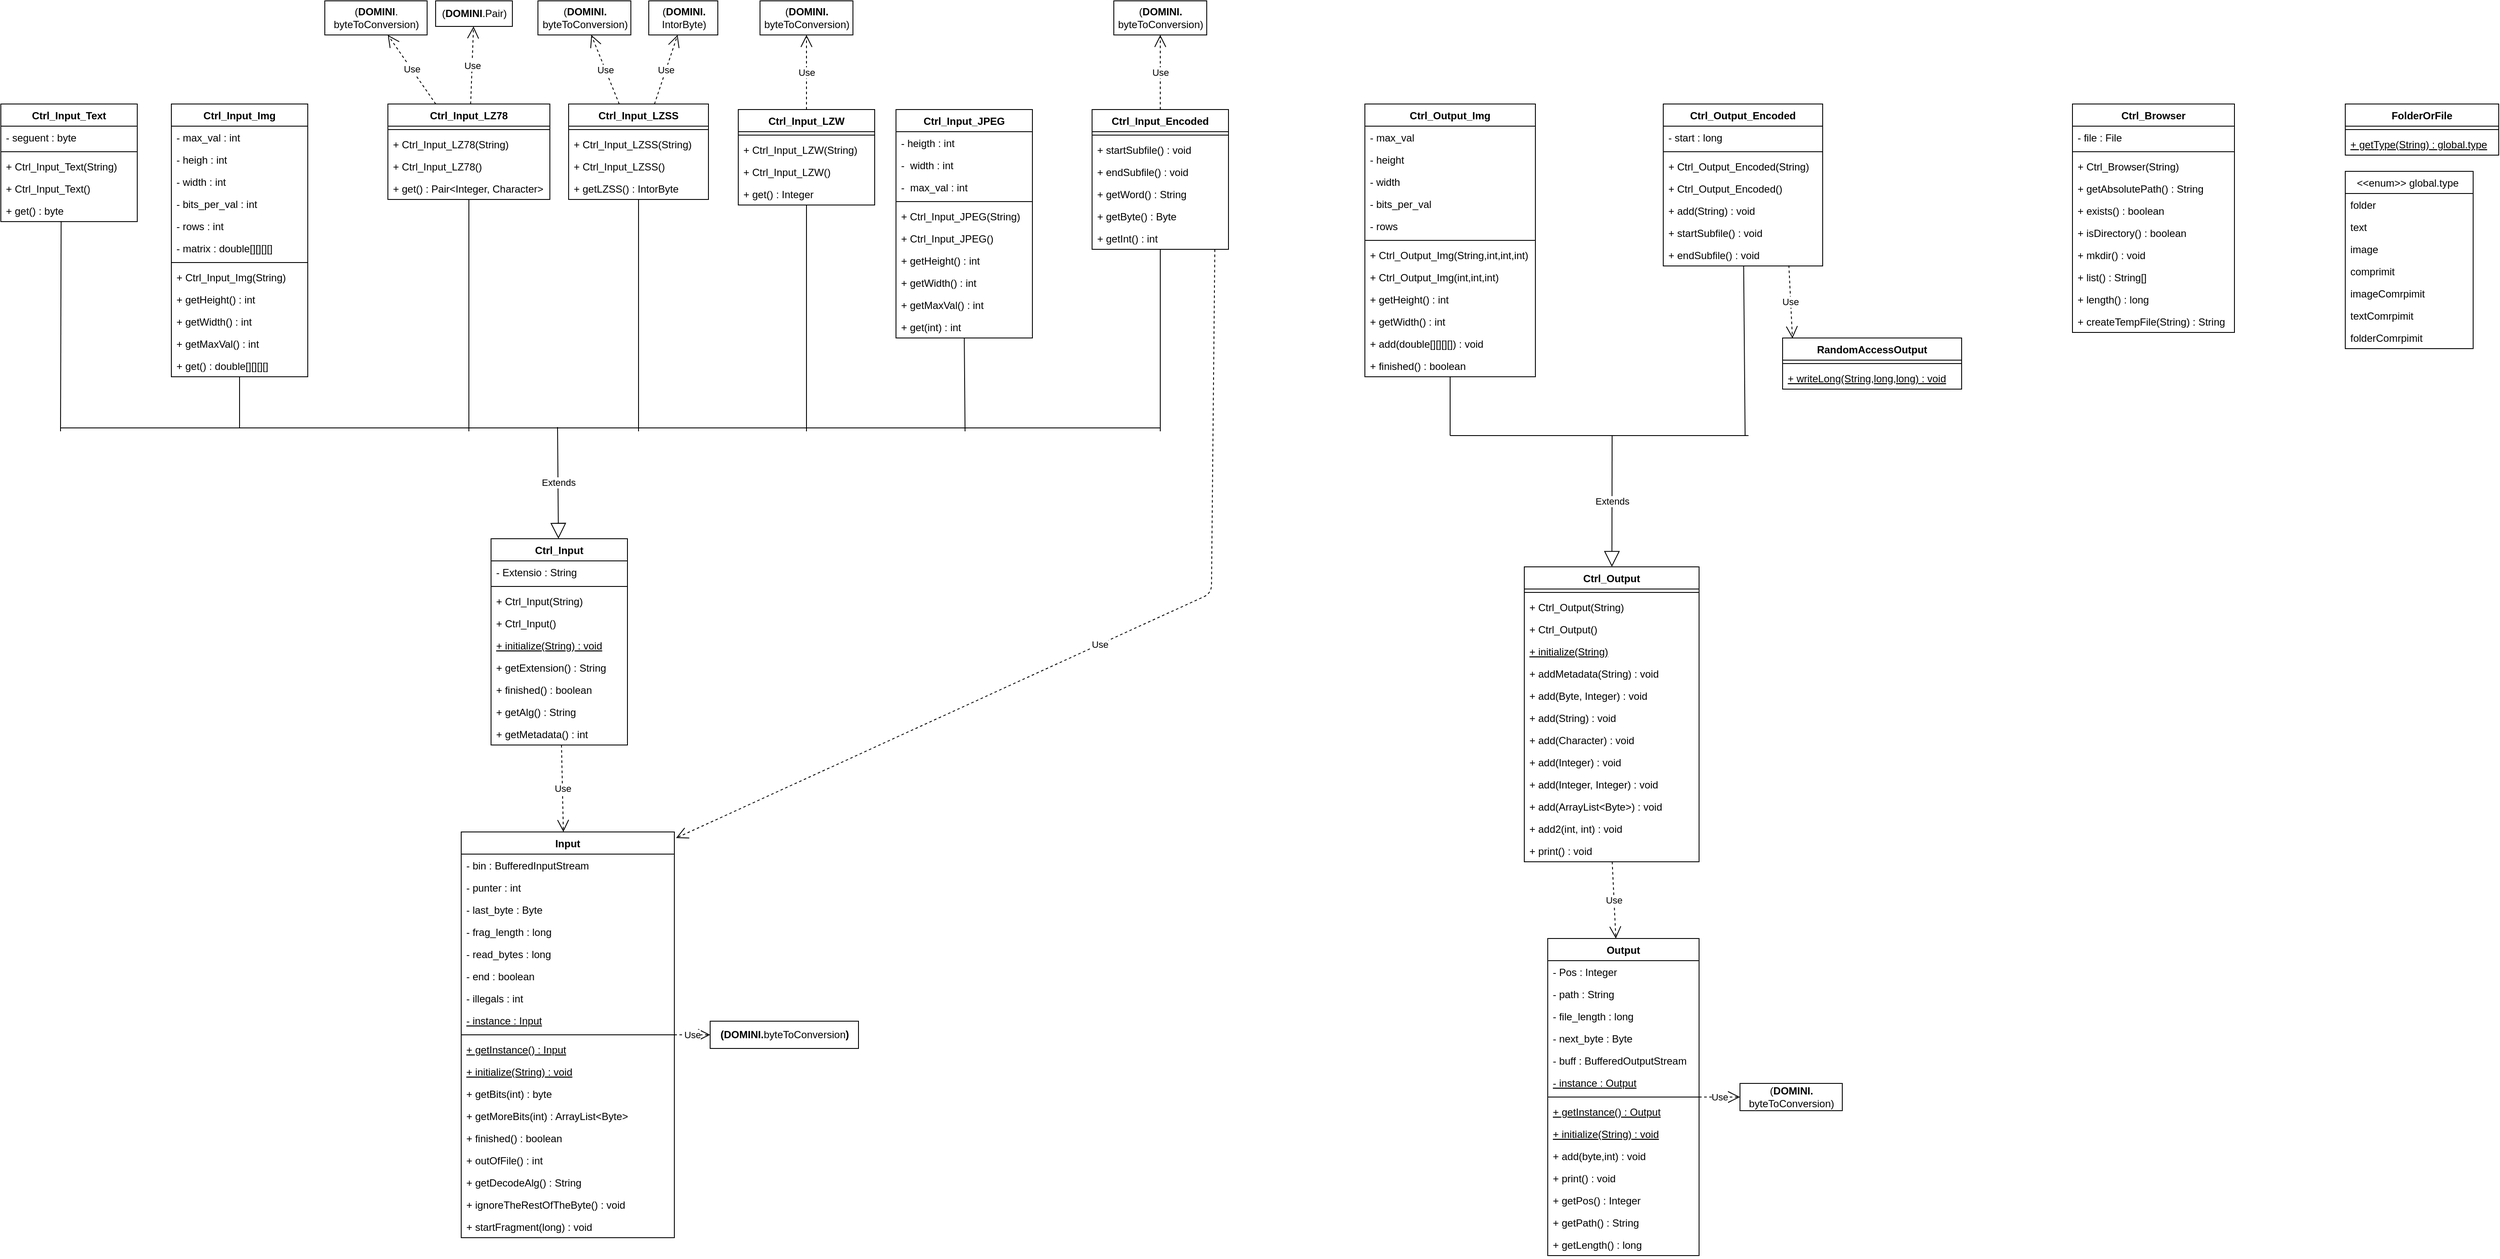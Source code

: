 <mxfile version="12.4.3" type="device" pages="1"><diagram id="0aVYEjN3h8ZhLhKHZ_6W" name="Page-1"><mxGraphModel dx="4374" dy="1003" grid="1" gridSize="10" guides="1" tooltips="1" connect="1" arrows="1" fold="1" page="1" pageScale="1" pageWidth="827" pageHeight="1169" math="0" shadow="0"><root><mxCell id="0"/><mxCell id="1" parent="0"/><mxCell id="jD56gUtylWQ3rZyHCSA4-1" value="Input" style="swimlane;fontStyle=1;align=center;verticalAlign=top;childLayout=stackLayout;horizontal=1;startSize=26;horizontalStack=0;resizeParent=1;resizeParentMax=0;resizeLast=0;collapsible=1;marginBottom=0;" vertex="1" parent="1"><mxGeometry x="-890" y="1525" width="250" height="476" as="geometry"/></mxCell><mxCell id="jD56gUtylWQ3rZyHCSA4-2" value="- bin : BufferedInputStream" style="text;strokeColor=none;fillColor=none;align=left;verticalAlign=top;spacingLeft=4;spacingRight=4;overflow=hidden;rotatable=0;points=[[0,0.5],[1,0.5]];portConstraint=eastwest;" vertex="1" parent="jD56gUtylWQ3rZyHCSA4-1"><mxGeometry y="26" width="250" height="26" as="geometry"/></mxCell><mxCell id="jD56gUtylWQ3rZyHCSA4-3" value="- punter : int" style="text;strokeColor=none;fillColor=none;align=left;verticalAlign=top;spacingLeft=4;spacingRight=4;overflow=hidden;rotatable=0;points=[[0,0.5],[1,0.5]];portConstraint=eastwest;" vertex="1" parent="jD56gUtylWQ3rZyHCSA4-1"><mxGeometry y="52" width="250" height="26" as="geometry"/></mxCell><mxCell id="jD56gUtylWQ3rZyHCSA4-4" value="- last_byte : Byte" style="text;strokeColor=none;fillColor=none;align=left;verticalAlign=top;spacingLeft=4;spacingRight=4;overflow=hidden;rotatable=0;points=[[0,0.5],[1,0.5]];portConstraint=eastwest;" vertex="1" parent="jD56gUtylWQ3rZyHCSA4-1"><mxGeometry y="78" width="250" height="26" as="geometry"/></mxCell><mxCell id="jD56gUtylWQ3rZyHCSA4-130" value="- frag_length : long" style="text;strokeColor=none;fillColor=none;align=left;verticalAlign=top;spacingLeft=4;spacingRight=4;overflow=hidden;rotatable=0;points=[[0,0.5],[1,0.5]];portConstraint=eastwest;" vertex="1" parent="jD56gUtylWQ3rZyHCSA4-1"><mxGeometry y="104" width="250" height="26" as="geometry"/></mxCell><mxCell id="jD56gUtylWQ3rZyHCSA4-131" value="- read_bytes : long" style="text;strokeColor=none;fillColor=none;align=left;verticalAlign=top;spacingLeft=4;spacingRight=4;overflow=hidden;rotatable=0;points=[[0,0.5],[1,0.5]];portConstraint=eastwest;" vertex="1" parent="jD56gUtylWQ3rZyHCSA4-1"><mxGeometry y="130" width="250" height="26" as="geometry"/></mxCell><mxCell id="jD56gUtylWQ3rZyHCSA4-5" value="- end : boolean" style="text;strokeColor=none;fillColor=none;align=left;verticalAlign=top;spacingLeft=4;spacingRight=4;overflow=hidden;rotatable=0;points=[[0,0.5],[1,0.5]];portConstraint=eastwest;" vertex="1" parent="jD56gUtylWQ3rZyHCSA4-1"><mxGeometry y="156" width="250" height="26" as="geometry"/></mxCell><mxCell id="jD56gUtylWQ3rZyHCSA4-6" value="- illegals : int" style="text;strokeColor=none;fillColor=none;align=left;verticalAlign=top;spacingLeft=4;spacingRight=4;overflow=hidden;rotatable=0;points=[[0,0.5],[1,0.5]];portConstraint=eastwest;" vertex="1" parent="jD56gUtylWQ3rZyHCSA4-1"><mxGeometry y="182" width="250" height="26" as="geometry"/></mxCell><mxCell id="jD56gUtylWQ3rZyHCSA4-7" value="- instance : Input" style="text;strokeColor=none;fillColor=none;align=left;verticalAlign=top;spacingLeft=4;spacingRight=4;overflow=hidden;rotatable=0;points=[[0,0.5],[1,0.5]];portConstraint=eastwest;fontStyle=4" vertex="1" parent="jD56gUtylWQ3rZyHCSA4-1"><mxGeometry y="208" width="250" height="26" as="geometry"/></mxCell><mxCell id="jD56gUtylWQ3rZyHCSA4-8" value="" style="line;strokeWidth=1;fillColor=none;align=left;verticalAlign=middle;spacingTop=-1;spacingLeft=3;spacingRight=3;rotatable=0;labelPosition=right;points=[];portConstraint=eastwest;" vertex="1" parent="jD56gUtylWQ3rZyHCSA4-1"><mxGeometry y="234" width="250" height="8" as="geometry"/></mxCell><mxCell id="jD56gUtylWQ3rZyHCSA4-133" value="+ getInstance() : Input" style="text;strokeColor=none;fillColor=none;align=left;verticalAlign=top;spacingLeft=4;spacingRight=4;overflow=hidden;rotatable=0;points=[[0,0.5],[1,0.5]];portConstraint=eastwest;fontStyle=4" vertex="1" parent="jD56gUtylWQ3rZyHCSA4-1"><mxGeometry y="242" width="250" height="26" as="geometry"/></mxCell><mxCell id="jD56gUtylWQ3rZyHCSA4-132" value="+ initialize(String) : void" style="text;strokeColor=none;fillColor=none;align=left;verticalAlign=top;spacingLeft=4;spacingRight=4;overflow=hidden;rotatable=0;points=[[0,0.5],[1,0.5]];portConstraint=eastwest;fontStyle=4" vertex="1" parent="jD56gUtylWQ3rZyHCSA4-1"><mxGeometry y="268" width="250" height="26" as="geometry"/></mxCell><mxCell id="jD56gUtylWQ3rZyHCSA4-11" value="+ getBits(int) : byte" style="text;strokeColor=none;fillColor=none;align=left;verticalAlign=top;spacingLeft=4;spacingRight=4;overflow=hidden;rotatable=0;points=[[0,0.5],[1,0.5]];portConstraint=eastwest;" vertex="1" parent="jD56gUtylWQ3rZyHCSA4-1"><mxGeometry y="294" width="250" height="26" as="geometry"/></mxCell><mxCell id="jD56gUtylWQ3rZyHCSA4-12" value="+ getMoreBits(int) : ArrayList&lt;Byte&gt;" style="text;strokeColor=none;fillColor=none;align=left;verticalAlign=top;spacingLeft=4;spacingRight=4;overflow=hidden;rotatable=0;points=[[0,0.5],[1,0.5]];portConstraint=eastwest;" vertex="1" parent="jD56gUtylWQ3rZyHCSA4-1"><mxGeometry y="320" width="250" height="26" as="geometry"/></mxCell><mxCell id="jD56gUtylWQ3rZyHCSA4-13" value="+ finished() : boolean" style="text;strokeColor=none;fillColor=none;align=left;verticalAlign=top;spacingLeft=4;spacingRight=4;overflow=hidden;rotatable=0;points=[[0,0.5],[1,0.5]];portConstraint=eastwest;" vertex="1" parent="jD56gUtylWQ3rZyHCSA4-1"><mxGeometry y="346" width="250" height="26" as="geometry"/></mxCell><mxCell id="jD56gUtylWQ3rZyHCSA4-14" value="+ outOfFile() : int" style="text;strokeColor=none;fillColor=none;align=left;verticalAlign=top;spacingLeft=4;spacingRight=4;overflow=hidden;rotatable=0;points=[[0,0.5],[1,0.5]];portConstraint=eastwest;" vertex="1" parent="jD56gUtylWQ3rZyHCSA4-1"><mxGeometry y="372" width="250" height="26" as="geometry"/></mxCell><mxCell id="jD56gUtylWQ3rZyHCSA4-15" value="+ getDecodeAlg() : String" style="text;strokeColor=none;fillColor=none;align=left;verticalAlign=top;spacingLeft=4;spacingRight=4;overflow=hidden;rotatable=0;points=[[0,0.5],[1,0.5]];portConstraint=eastwest;" vertex="1" parent="jD56gUtylWQ3rZyHCSA4-1"><mxGeometry y="398" width="250" height="26" as="geometry"/></mxCell><mxCell id="jD56gUtylWQ3rZyHCSA4-134" value="+ ignoreTheRestOfTheByte() : void" style="text;strokeColor=none;fillColor=none;align=left;verticalAlign=top;spacingLeft=4;spacingRight=4;overflow=hidden;rotatable=0;points=[[0,0.5],[1,0.5]];portConstraint=eastwest;" vertex="1" parent="jD56gUtylWQ3rZyHCSA4-1"><mxGeometry y="424" width="250" height="26" as="geometry"/></mxCell><mxCell id="jD56gUtylWQ3rZyHCSA4-135" value="+ startFragment(long) : void" style="text;strokeColor=none;fillColor=none;align=left;verticalAlign=top;spacingLeft=4;spacingRight=4;overflow=hidden;rotatable=0;points=[[0,0.5],[1,0.5]];portConstraint=eastwest;" vertex="1" parent="jD56gUtylWQ3rZyHCSA4-1"><mxGeometry y="450" width="250" height="26" as="geometry"/></mxCell><mxCell id="jD56gUtylWQ3rZyHCSA4-16" value="Ctrl_Input" style="swimlane;fontStyle=1;align=center;verticalAlign=top;childLayout=stackLayout;horizontal=1;startSize=26;horizontalStack=0;resizeParent=1;resizeParentMax=0;resizeLast=0;collapsible=1;marginBottom=0;" vertex="1" parent="1"><mxGeometry x="-855" y="1181" width="160" height="242" as="geometry"/></mxCell><mxCell id="jD56gUtylWQ3rZyHCSA4-18" value="- Extensio : String" style="text;strokeColor=none;fillColor=none;align=left;verticalAlign=top;spacingLeft=4;spacingRight=4;overflow=hidden;rotatable=0;points=[[0,0.5],[1,0.5]];portConstraint=eastwest;" vertex="1" parent="jD56gUtylWQ3rZyHCSA4-16"><mxGeometry y="26" width="160" height="26" as="geometry"/></mxCell><mxCell id="jD56gUtylWQ3rZyHCSA4-19" value="" style="line;strokeWidth=1;fillColor=none;align=left;verticalAlign=middle;spacingTop=-1;spacingLeft=3;spacingRight=3;rotatable=0;labelPosition=right;points=[];portConstraint=eastwest;" vertex="1" parent="jD56gUtylWQ3rZyHCSA4-16"><mxGeometry y="52" width="160" height="8" as="geometry"/></mxCell><mxCell id="jD56gUtylWQ3rZyHCSA4-20" value="+ Ctrl_Input(String)" style="text;strokeColor=none;fillColor=none;align=left;verticalAlign=top;spacingLeft=4;spacingRight=4;overflow=hidden;rotatable=0;points=[[0,0.5],[1,0.5]];portConstraint=eastwest;" vertex="1" parent="jD56gUtylWQ3rZyHCSA4-16"><mxGeometry y="60" width="160" height="26" as="geometry"/></mxCell><mxCell id="jD56gUtylWQ3rZyHCSA4-137" value="+ Ctrl_Input()" style="text;strokeColor=none;fillColor=none;align=left;verticalAlign=top;spacingLeft=4;spacingRight=4;overflow=hidden;rotatable=0;points=[[0,0.5],[1,0.5]];portConstraint=eastwest;" vertex="1" parent="jD56gUtylWQ3rZyHCSA4-16"><mxGeometry y="86" width="160" height="26" as="geometry"/></mxCell><mxCell id="jD56gUtylWQ3rZyHCSA4-138" value="+ initialize(String) : void" style="text;strokeColor=none;fillColor=none;align=left;verticalAlign=top;spacingLeft=4;spacingRight=4;overflow=hidden;rotatable=0;points=[[0,0.5],[1,0.5]];portConstraint=eastwest;fontStyle=4" vertex="1" parent="jD56gUtylWQ3rZyHCSA4-16"><mxGeometry y="112" width="160" height="26" as="geometry"/></mxCell><mxCell id="jD56gUtylWQ3rZyHCSA4-21" value="+ getExtension() : String" style="text;strokeColor=none;fillColor=none;align=left;verticalAlign=top;spacingLeft=4;spacingRight=4;overflow=hidden;rotatable=0;points=[[0,0.5],[1,0.5]];portConstraint=eastwest;" vertex="1" parent="jD56gUtylWQ3rZyHCSA4-16"><mxGeometry y="138" width="160" height="26" as="geometry"/></mxCell><mxCell id="jD56gUtylWQ3rZyHCSA4-22" value="+ finished() : boolean" style="text;strokeColor=none;fillColor=none;align=left;verticalAlign=top;spacingLeft=4;spacingRight=4;overflow=hidden;rotatable=0;points=[[0,0.5],[1,0.5]];portConstraint=eastwest;" vertex="1" parent="jD56gUtylWQ3rZyHCSA4-16"><mxGeometry y="164" width="160" height="26" as="geometry"/></mxCell><mxCell id="jD56gUtylWQ3rZyHCSA4-23" value="+ getAlg() : String" style="text;strokeColor=none;fillColor=none;align=left;verticalAlign=top;spacingLeft=4;spacingRight=4;overflow=hidden;rotatable=0;points=[[0,0.5],[1,0.5]];portConstraint=eastwest;" vertex="1" parent="jD56gUtylWQ3rZyHCSA4-16"><mxGeometry y="190" width="160" height="26" as="geometry"/></mxCell><mxCell id="jD56gUtylWQ3rZyHCSA4-24" value="+ getMetadata() : int" style="text;strokeColor=none;fillColor=none;align=left;verticalAlign=top;spacingLeft=4;spacingRight=4;overflow=hidden;rotatable=0;points=[[0,0.5],[1,0.5]];portConstraint=eastwest;" vertex="1" parent="jD56gUtylWQ3rZyHCSA4-16"><mxGeometry y="216" width="160" height="26" as="geometry"/></mxCell><mxCell id="jD56gUtylWQ3rZyHCSA4-27" value="" style="endArrow=none;html=1;" edge="1" parent="1"><mxGeometry width="50" height="50" relative="1" as="geometry"><mxPoint x="-1360" y="1051" as="sourcePoint"/><mxPoint x="-70" y="1051" as="targetPoint"/></mxGeometry></mxCell><mxCell id="jD56gUtylWQ3rZyHCSA4-29" value="Ctrl_Input_Text" style="swimlane;fontStyle=1;align=center;verticalAlign=top;childLayout=stackLayout;horizontal=1;startSize=26;horizontalStack=0;resizeParent=1;resizeParentMax=0;resizeLast=0;collapsible=1;marginBottom=0;" vertex="1" parent="1"><mxGeometry x="-1430" y="671" width="160" height="138" as="geometry"/></mxCell><mxCell id="jD56gUtylWQ3rZyHCSA4-30" value="- seguent : byte" style="text;strokeColor=none;fillColor=none;align=left;verticalAlign=top;spacingLeft=4;spacingRight=4;overflow=hidden;rotatable=0;points=[[0,0.5],[1,0.5]];portConstraint=eastwest;" vertex="1" parent="jD56gUtylWQ3rZyHCSA4-29"><mxGeometry y="26" width="160" height="26" as="geometry"/></mxCell><mxCell id="jD56gUtylWQ3rZyHCSA4-31" value="" style="line;strokeWidth=1;fillColor=none;align=left;verticalAlign=middle;spacingTop=-1;spacingLeft=3;spacingRight=3;rotatable=0;labelPosition=right;points=[];portConstraint=eastwest;" vertex="1" parent="jD56gUtylWQ3rZyHCSA4-29"><mxGeometry y="52" width="160" height="8" as="geometry"/></mxCell><mxCell id="jD56gUtylWQ3rZyHCSA4-150" value="+ Ctrl_Input_Text(String)" style="text;strokeColor=none;fillColor=none;align=left;verticalAlign=top;spacingLeft=4;spacingRight=4;overflow=hidden;rotatable=0;points=[[0,0.5],[1,0.5]];portConstraint=eastwest;" vertex="1" parent="jD56gUtylWQ3rZyHCSA4-29"><mxGeometry y="60" width="160" height="26" as="geometry"/></mxCell><mxCell id="jD56gUtylWQ3rZyHCSA4-32" value="+ Ctrl_Input_Text()" style="text;strokeColor=none;fillColor=none;align=left;verticalAlign=top;spacingLeft=4;spacingRight=4;overflow=hidden;rotatable=0;points=[[0,0.5],[1,0.5]];portConstraint=eastwest;" vertex="1" parent="jD56gUtylWQ3rZyHCSA4-29"><mxGeometry y="86" width="160" height="26" as="geometry"/></mxCell><mxCell id="jD56gUtylWQ3rZyHCSA4-33" value="+ get() : byte" style="text;strokeColor=none;fillColor=none;align=left;verticalAlign=top;spacingLeft=4;spacingRight=4;overflow=hidden;rotatable=0;points=[[0,0.5],[1,0.5]];portConstraint=eastwest;" vertex="1" parent="jD56gUtylWQ3rZyHCSA4-29"><mxGeometry y="112" width="160" height="26" as="geometry"/></mxCell><mxCell id="jD56gUtylWQ3rZyHCSA4-37" value="Ctrl_Input_Img" style="swimlane;fontStyle=1;align=center;verticalAlign=top;childLayout=stackLayout;horizontal=1;startSize=26;horizontalStack=0;resizeParent=1;resizeParentMax=0;resizeLast=0;collapsible=1;marginBottom=0;" vertex="1" parent="1"><mxGeometry x="-1230" y="671" width="160" height="320" as="geometry"/></mxCell><mxCell id="jD56gUtylWQ3rZyHCSA4-38" value="- max_val : int" style="text;strokeColor=none;fillColor=none;align=left;verticalAlign=top;spacingLeft=4;spacingRight=4;overflow=hidden;rotatable=0;points=[[0,0.5],[1,0.5]];portConstraint=eastwest;" vertex="1" parent="jD56gUtylWQ3rZyHCSA4-37"><mxGeometry y="26" width="160" height="26" as="geometry"/></mxCell><mxCell id="jD56gUtylWQ3rZyHCSA4-39" value="- heigh : int" style="text;strokeColor=none;fillColor=none;align=left;verticalAlign=top;spacingLeft=4;spacingRight=4;overflow=hidden;rotatable=0;points=[[0,0.5],[1,0.5]];portConstraint=eastwest;" vertex="1" parent="jD56gUtylWQ3rZyHCSA4-37"><mxGeometry y="52" width="160" height="26" as="geometry"/></mxCell><mxCell id="jD56gUtylWQ3rZyHCSA4-40" value="- width : int" style="text;strokeColor=none;fillColor=none;align=left;verticalAlign=top;spacingLeft=4;spacingRight=4;overflow=hidden;rotatable=0;points=[[0,0.5],[1,0.5]];portConstraint=eastwest;" vertex="1" parent="jD56gUtylWQ3rZyHCSA4-37"><mxGeometry y="78" width="160" height="26" as="geometry"/></mxCell><mxCell id="jD56gUtylWQ3rZyHCSA4-41" value="- bits_per_val : int" style="text;strokeColor=none;fillColor=none;align=left;verticalAlign=top;spacingLeft=4;spacingRight=4;overflow=hidden;rotatable=0;points=[[0,0.5],[1,0.5]];portConstraint=eastwest;" vertex="1" parent="jD56gUtylWQ3rZyHCSA4-37"><mxGeometry y="104" width="160" height="26" as="geometry"/></mxCell><mxCell id="jD56gUtylWQ3rZyHCSA4-183" value="- rows : int" style="text;strokeColor=none;fillColor=none;align=left;verticalAlign=top;spacingLeft=4;spacingRight=4;overflow=hidden;rotatable=0;points=[[0,0.5],[1,0.5]];portConstraint=eastwest;" vertex="1" parent="jD56gUtylWQ3rZyHCSA4-37"><mxGeometry y="130" width="160" height="26" as="geometry"/></mxCell><mxCell id="jD56gUtylWQ3rZyHCSA4-184" value="- matrix : double[][][][]" style="text;strokeColor=none;fillColor=none;align=left;verticalAlign=top;spacingLeft=4;spacingRight=4;overflow=hidden;rotatable=0;points=[[0,0.5],[1,0.5]];portConstraint=eastwest;" vertex="1" parent="jD56gUtylWQ3rZyHCSA4-37"><mxGeometry y="156" width="160" height="26" as="geometry"/></mxCell><mxCell id="jD56gUtylWQ3rZyHCSA4-42" value="" style="line;strokeWidth=1;fillColor=none;align=left;verticalAlign=middle;spacingTop=-1;spacingLeft=3;spacingRight=3;rotatable=0;labelPosition=right;points=[];portConstraint=eastwest;" vertex="1" parent="jD56gUtylWQ3rZyHCSA4-37"><mxGeometry y="182" width="160" height="8" as="geometry"/></mxCell><mxCell id="jD56gUtylWQ3rZyHCSA4-43" value="+ Ctrl_Input_Img(String)" style="text;strokeColor=none;fillColor=none;align=left;verticalAlign=top;spacingLeft=4;spacingRight=4;overflow=hidden;rotatable=0;points=[[0,0.5],[1,0.5]];portConstraint=eastwest;" vertex="1" parent="jD56gUtylWQ3rZyHCSA4-37"><mxGeometry y="190" width="160" height="26" as="geometry"/></mxCell><mxCell id="jD56gUtylWQ3rZyHCSA4-44" value="+ getHeight() : int" style="text;strokeColor=none;fillColor=none;align=left;verticalAlign=top;spacingLeft=4;spacingRight=4;overflow=hidden;rotatable=0;points=[[0,0.5],[1,0.5]];portConstraint=eastwest;" vertex="1" parent="jD56gUtylWQ3rZyHCSA4-37"><mxGeometry y="216" width="160" height="26" as="geometry"/></mxCell><mxCell id="jD56gUtylWQ3rZyHCSA4-45" value="+ getWidth() : int" style="text;strokeColor=none;fillColor=none;align=left;verticalAlign=top;spacingLeft=4;spacingRight=4;overflow=hidden;rotatable=0;points=[[0,0.5],[1,0.5]];portConstraint=eastwest;" vertex="1" parent="jD56gUtylWQ3rZyHCSA4-37"><mxGeometry y="242" width="160" height="26" as="geometry"/></mxCell><mxCell id="jD56gUtylWQ3rZyHCSA4-185" value="+ getMaxVal() : int" style="text;strokeColor=none;fillColor=none;align=left;verticalAlign=top;spacingLeft=4;spacingRight=4;overflow=hidden;rotatable=0;points=[[0,0.5],[1,0.5]];portConstraint=eastwest;" vertex="1" parent="jD56gUtylWQ3rZyHCSA4-37"><mxGeometry y="268" width="160" height="26" as="geometry"/></mxCell><mxCell id="jD56gUtylWQ3rZyHCSA4-46" value="+ get() : double[][][][]" style="text;strokeColor=none;fillColor=none;align=left;verticalAlign=top;spacingLeft=4;spacingRight=4;overflow=hidden;rotatable=0;points=[[0,0.5],[1,0.5]];portConstraint=eastwest;" vertex="1" parent="jD56gUtylWQ3rZyHCSA4-37"><mxGeometry y="294" width="160" height="26" as="geometry"/></mxCell><mxCell id="jD56gUtylWQ3rZyHCSA4-50" value="Ctrl_Input_LZ78" style="swimlane;fontStyle=1;align=center;verticalAlign=top;childLayout=stackLayout;horizontal=1;startSize=26;horizontalStack=0;resizeParent=1;resizeParentMax=0;resizeLast=0;collapsible=1;marginBottom=0;" vertex="1" parent="1"><mxGeometry x="-976" y="671" width="190" height="112" as="geometry"/></mxCell><mxCell id="jD56gUtylWQ3rZyHCSA4-51" value="" style="line;strokeWidth=1;fillColor=none;align=left;verticalAlign=middle;spacingTop=-1;spacingLeft=3;spacingRight=3;rotatable=0;labelPosition=right;points=[];portConstraint=eastwest;" vertex="1" parent="jD56gUtylWQ3rZyHCSA4-50"><mxGeometry y="26" width="190" height="8" as="geometry"/></mxCell><mxCell id="jD56gUtylWQ3rZyHCSA4-52" value="+ Ctrl_Input_LZ78(String)" style="text;strokeColor=none;fillColor=none;align=left;verticalAlign=top;spacingLeft=4;spacingRight=4;overflow=hidden;rotatable=0;points=[[0,0.5],[1,0.5]];portConstraint=eastwest;" vertex="1" parent="jD56gUtylWQ3rZyHCSA4-50"><mxGeometry y="34" width="190" height="26" as="geometry"/></mxCell><mxCell id="jD56gUtylWQ3rZyHCSA4-159" value="+ Ctrl_Input_LZ78()" style="text;strokeColor=none;fillColor=none;align=left;verticalAlign=top;spacingLeft=4;spacingRight=4;overflow=hidden;rotatable=0;points=[[0,0.5],[1,0.5]];portConstraint=eastwest;" vertex="1" parent="jD56gUtylWQ3rZyHCSA4-50"><mxGeometry y="60" width="190" height="26" as="geometry"/></mxCell><mxCell id="jD56gUtylWQ3rZyHCSA4-53" value="+ get() : Pair&lt;Integer, Character&gt;" style="text;strokeColor=none;fillColor=none;align=left;verticalAlign=top;spacingLeft=4;spacingRight=4;overflow=hidden;rotatable=0;points=[[0,0.5],[1,0.5]];portConstraint=eastwest;" vertex="1" parent="jD56gUtylWQ3rZyHCSA4-50"><mxGeometry y="86" width="190" height="26" as="geometry"/></mxCell><mxCell id="jD56gUtylWQ3rZyHCSA4-54" value="Ctrl_Input_LZSS" style="swimlane;fontStyle=1;align=center;verticalAlign=top;childLayout=stackLayout;horizontal=1;startSize=26;horizontalStack=0;resizeParent=1;resizeParentMax=0;resizeLast=0;collapsible=1;marginBottom=0;" vertex="1" parent="1"><mxGeometry x="-764" y="671" width="164" height="112" as="geometry"/></mxCell><mxCell id="jD56gUtylWQ3rZyHCSA4-55" value="" style="line;strokeWidth=1;fillColor=none;align=left;verticalAlign=middle;spacingTop=-1;spacingLeft=3;spacingRight=3;rotatable=0;labelPosition=right;points=[];portConstraint=eastwest;" vertex="1" parent="jD56gUtylWQ3rZyHCSA4-54"><mxGeometry y="26" width="164" height="8" as="geometry"/></mxCell><mxCell id="jD56gUtylWQ3rZyHCSA4-56" value="+ Ctrl_Input_LZSS(String)" style="text;strokeColor=none;fillColor=none;align=left;verticalAlign=top;spacingLeft=4;spacingRight=4;overflow=hidden;rotatable=0;points=[[0,0.5],[1,0.5]];portConstraint=eastwest;" vertex="1" parent="jD56gUtylWQ3rZyHCSA4-54"><mxGeometry y="34" width="164" height="26" as="geometry"/></mxCell><mxCell id="jD56gUtylWQ3rZyHCSA4-165" value="+ Ctrl_Input_LZSS()" style="text;strokeColor=none;fillColor=none;align=left;verticalAlign=top;spacingLeft=4;spacingRight=4;overflow=hidden;rotatable=0;points=[[0,0.5],[1,0.5]];portConstraint=eastwest;" vertex="1" parent="jD56gUtylWQ3rZyHCSA4-54"><mxGeometry y="60" width="164" height="26" as="geometry"/></mxCell><mxCell id="jD56gUtylWQ3rZyHCSA4-57" value="+ getLZSS() : IntorByte" style="text;strokeColor=none;fillColor=none;align=left;verticalAlign=top;spacingLeft=4;spacingRight=4;overflow=hidden;rotatable=0;points=[[0,0.5],[1,0.5]];portConstraint=eastwest;" vertex="1" parent="jD56gUtylWQ3rZyHCSA4-54"><mxGeometry y="86" width="164" height="26" as="geometry"/></mxCell><mxCell id="jD56gUtylWQ3rZyHCSA4-58" value="Ctrl_Input_LZW" style="swimlane;fontStyle=1;align=center;verticalAlign=top;childLayout=stackLayout;horizontal=1;startSize=26;horizontalStack=0;resizeParent=1;resizeParentMax=0;resizeLast=0;collapsible=1;marginBottom=0;" vertex="1" parent="1"><mxGeometry x="-565" y="677.5" width="160" height="112" as="geometry"/></mxCell><mxCell id="jD56gUtylWQ3rZyHCSA4-59" value="" style="line;strokeWidth=1;fillColor=none;align=left;verticalAlign=middle;spacingTop=-1;spacingLeft=3;spacingRight=3;rotatable=0;labelPosition=right;points=[];portConstraint=eastwest;" vertex="1" parent="jD56gUtylWQ3rZyHCSA4-58"><mxGeometry y="26" width="160" height="8" as="geometry"/></mxCell><mxCell id="jD56gUtylWQ3rZyHCSA4-60" value="+ Ctrl_Input_LZW(String)" style="text;strokeColor=none;fillColor=none;align=left;verticalAlign=top;spacingLeft=4;spacingRight=4;overflow=hidden;rotatable=0;points=[[0,0.5],[1,0.5]];portConstraint=eastwest;" vertex="1" parent="jD56gUtylWQ3rZyHCSA4-58"><mxGeometry y="34" width="160" height="26" as="geometry"/></mxCell><mxCell id="jD56gUtylWQ3rZyHCSA4-171" value="+ Ctrl_Input_LZW()" style="text;strokeColor=none;fillColor=none;align=left;verticalAlign=top;spacingLeft=4;spacingRight=4;overflow=hidden;rotatable=0;points=[[0,0.5],[1,0.5]];portConstraint=eastwest;" vertex="1" parent="jD56gUtylWQ3rZyHCSA4-58"><mxGeometry y="60" width="160" height="26" as="geometry"/></mxCell><mxCell id="jD56gUtylWQ3rZyHCSA4-61" value="+ get() : Integer" style="text;strokeColor=none;fillColor=none;align=left;verticalAlign=top;spacingLeft=4;spacingRight=4;overflow=hidden;rotatable=0;points=[[0,0.5],[1,0.5]];portConstraint=eastwest;" vertex="1" parent="jD56gUtylWQ3rZyHCSA4-58"><mxGeometry y="86" width="160" height="26" as="geometry"/></mxCell><mxCell id="jD56gUtylWQ3rZyHCSA4-62" value="Ctrl_Input_JPEG" style="swimlane;fontStyle=1;align=center;verticalAlign=top;childLayout=stackLayout;horizontal=1;startSize=26;horizontalStack=0;resizeParent=1;resizeParentMax=0;resizeLast=0;collapsible=1;marginBottom=0;" vertex="1" parent="1"><mxGeometry x="-380" y="677.5" width="160" height="268" as="geometry"/></mxCell><mxCell id="jD56gUtylWQ3rZyHCSA4-176" value="- heigth : int" style="text;strokeColor=none;fillColor=none;align=left;verticalAlign=top;spacingLeft=4;spacingRight=4;overflow=hidden;rotatable=0;points=[[0,0.5],[1,0.5]];portConstraint=eastwest;" vertex="1" parent="jD56gUtylWQ3rZyHCSA4-62"><mxGeometry y="26" width="160" height="26" as="geometry"/></mxCell><mxCell id="jD56gUtylWQ3rZyHCSA4-179" value="-  width : int" style="text;strokeColor=none;fillColor=none;align=left;verticalAlign=top;spacingLeft=4;spacingRight=4;overflow=hidden;rotatable=0;points=[[0,0.5],[1,0.5]];portConstraint=eastwest;" vertex="1" parent="jD56gUtylWQ3rZyHCSA4-62"><mxGeometry y="52" width="160" height="26" as="geometry"/></mxCell><mxCell id="jD56gUtylWQ3rZyHCSA4-180" value="-  max_val : int" style="text;strokeColor=none;fillColor=none;align=left;verticalAlign=top;spacingLeft=4;spacingRight=4;overflow=hidden;rotatable=0;points=[[0,0.5],[1,0.5]];portConstraint=eastwest;" vertex="1" parent="jD56gUtylWQ3rZyHCSA4-62"><mxGeometry y="78" width="160" height="26" as="geometry"/></mxCell><mxCell id="jD56gUtylWQ3rZyHCSA4-63" value="" style="line;strokeWidth=1;fillColor=none;align=left;verticalAlign=middle;spacingTop=-1;spacingLeft=3;spacingRight=3;rotatable=0;labelPosition=right;points=[];portConstraint=eastwest;" vertex="1" parent="jD56gUtylWQ3rZyHCSA4-62"><mxGeometry y="104" width="160" height="8" as="geometry"/></mxCell><mxCell id="jD56gUtylWQ3rZyHCSA4-64" value="+ Ctrl_Input_JPEG(String)" style="text;strokeColor=none;fillColor=none;align=left;verticalAlign=top;spacingLeft=4;spacingRight=4;overflow=hidden;rotatable=0;points=[[0,0.5],[1,0.5]];portConstraint=eastwest;" vertex="1" parent="jD56gUtylWQ3rZyHCSA4-62"><mxGeometry y="112" width="160" height="26" as="geometry"/></mxCell><mxCell id="jD56gUtylWQ3rZyHCSA4-181" value="+ Ctrl_Input_JPEG()" style="text;strokeColor=none;fillColor=none;align=left;verticalAlign=top;spacingLeft=4;spacingRight=4;overflow=hidden;rotatable=0;points=[[0,0.5],[1,0.5]];portConstraint=eastwest;" vertex="1" parent="jD56gUtylWQ3rZyHCSA4-62"><mxGeometry y="138" width="160" height="26" as="geometry"/></mxCell><mxCell id="jD56gUtylWQ3rZyHCSA4-65" value="+ getHeight() : int" style="text;strokeColor=none;fillColor=none;align=left;verticalAlign=top;spacingLeft=4;spacingRight=4;overflow=hidden;rotatable=0;points=[[0,0.5],[1,0.5]];portConstraint=eastwest;" vertex="1" parent="jD56gUtylWQ3rZyHCSA4-62"><mxGeometry y="164" width="160" height="26" as="geometry"/></mxCell><mxCell id="jD56gUtylWQ3rZyHCSA4-66" value="+ getWidth() : int" style="text;strokeColor=none;fillColor=none;align=left;verticalAlign=top;spacingLeft=4;spacingRight=4;overflow=hidden;rotatable=0;points=[[0,0.5],[1,0.5]];portConstraint=eastwest;" vertex="1" parent="jD56gUtylWQ3rZyHCSA4-62"><mxGeometry y="190" width="160" height="26" as="geometry"/></mxCell><mxCell id="jD56gUtylWQ3rZyHCSA4-182" value="+ getMaxVal() : int" style="text;strokeColor=none;fillColor=none;align=left;verticalAlign=top;spacingLeft=4;spacingRight=4;overflow=hidden;rotatable=0;points=[[0,0.5],[1,0.5]];portConstraint=eastwest;" vertex="1" parent="jD56gUtylWQ3rZyHCSA4-62"><mxGeometry y="216" width="160" height="26" as="geometry"/></mxCell><mxCell id="jD56gUtylWQ3rZyHCSA4-67" value="+ get(int) : int" style="text;strokeColor=none;fillColor=none;align=left;verticalAlign=top;spacingLeft=4;spacingRight=4;overflow=hidden;rotatable=0;points=[[0,0.5],[1,0.5]];portConstraint=eastwest;" vertex="1" parent="jD56gUtylWQ3rZyHCSA4-62"><mxGeometry y="242" width="160" height="26" as="geometry"/></mxCell><mxCell id="jD56gUtylWQ3rZyHCSA4-68" value="Output" style="swimlane;fontStyle=1;align=center;verticalAlign=top;childLayout=stackLayout;horizontal=1;startSize=26;horizontalStack=0;resizeParent=1;resizeParentMax=0;resizeLast=0;collapsible=1;marginBottom=0;" vertex="1" parent="1"><mxGeometry x="384.5" y="1650" width="177.5" height="372" as="geometry"/></mxCell><mxCell id="jD56gUtylWQ3rZyHCSA4-70" value="- Pos : Integer" style="text;strokeColor=none;fillColor=none;align=left;verticalAlign=top;spacingLeft=4;spacingRight=4;overflow=hidden;rotatable=0;points=[[0,0.5],[1,0.5]];portConstraint=eastwest;" vertex="1" parent="jD56gUtylWQ3rZyHCSA4-68"><mxGeometry y="26" width="177.5" height="26" as="geometry"/></mxCell><mxCell id="jD56gUtylWQ3rZyHCSA4-71" value="- path : String" style="text;strokeColor=none;fillColor=none;align=left;verticalAlign=top;spacingLeft=4;spacingRight=4;overflow=hidden;rotatable=0;points=[[0,0.5],[1,0.5]];portConstraint=eastwest;" vertex="1" parent="jD56gUtylWQ3rZyHCSA4-68"><mxGeometry y="52" width="177.5" height="26" as="geometry"/></mxCell><mxCell id="jD56gUtylWQ3rZyHCSA4-213" value="- file_length : long" style="text;strokeColor=none;fillColor=none;align=left;verticalAlign=top;spacingLeft=4;spacingRight=4;overflow=hidden;rotatable=0;points=[[0,0.5],[1,0.5]];portConstraint=eastwest;" vertex="1" parent="jD56gUtylWQ3rZyHCSA4-68"><mxGeometry y="78" width="177.5" height="26" as="geometry"/></mxCell><mxCell id="jD56gUtylWQ3rZyHCSA4-214" value="- next_byte : Byte" style="text;strokeColor=none;fillColor=none;align=left;verticalAlign=top;spacingLeft=4;spacingRight=4;overflow=hidden;rotatable=0;points=[[0,0.5],[1,0.5]];portConstraint=eastwest;" vertex="1" parent="jD56gUtylWQ3rZyHCSA4-68"><mxGeometry y="104" width="177.5" height="26" as="geometry"/></mxCell><mxCell id="jD56gUtylWQ3rZyHCSA4-215" value="- buff : BufferedOutputStream" style="text;strokeColor=none;fillColor=none;align=left;verticalAlign=top;spacingLeft=4;spacingRight=4;overflow=hidden;rotatable=0;points=[[0,0.5],[1,0.5]];portConstraint=eastwest;" vertex="1" parent="jD56gUtylWQ3rZyHCSA4-68"><mxGeometry y="130" width="177.5" height="26" as="geometry"/></mxCell><mxCell id="jD56gUtylWQ3rZyHCSA4-216" value="- instance : Output" style="text;strokeColor=none;fillColor=none;align=left;verticalAlign=top;spacingLeft=4;spacingRight=4;overflow=hidden;rotatable=0;points=[[0,0.5],[1,0.5]];portConstraint=eastwest;fontStyle=4" vertex="1" parent="jD56gUtylWQ3rZyHCSA4-68"><mxGeometry y="156" width="177.5" height="26" as="geometry"/></mxCell><mxCell id="jD56gUtylWQ3rZyHCSA4-72" value="" style="line;strokeWidth=1;fillColor=none;align=left;verticalAlign=middle;spacingTop=-1;spacingLeft=3;spacingRight=3;rotatable=0;labelPosition=right;points=[];portConstraint=eastwest;" vertex="1" parent="jD56gUtylWQ3rZyHCSA4-68"><mxGeometry y="182" width="177.5" height="8" as="geometry"/></mxCell><mxCell id="jD56gUtylWQ3rZyHCSA4-217" value="+ getInstance() : Output" style="text;strokeColor=none;fillColor=none;align=left;verticalAlign=top;spacingLeft=4;spacingRight=4;overflow=hidden;rotatable=0;points=[[0,0.5],[1,0.5]];portConstraint=eastwest;fontStyle=4" vertex="1" parent="jD56gUtylWQ3rZyHCSA4-68"><mxGeometry y="190" width="177.5" height="26" as="geometry"/></mxCell><mxCell id="jD56gUtylWQ3rZyHCSA4-74" value="+ initialize(String) : void" style="text;strokeColor=none;fillColor=none;align=left;verticalAlign=top;spacingLeft=4;spacingRight=4;overflow=hidden;rotatable=0;points=[[0,0.5],[1,0.5]];portConstraint=eastwest;fontStyle=4" vertex="1" parent="jD56gUtylWQ3rZyHCSA4-68"><mxGeometry y="216" width="177.5" height="26" as="geometry"/></mxCell><mxCell id="jD56gUtylWQ3rZyHCSA4-218" value="+ add(byte,int) : void" style="text;strokeColor=none;fillColor=none;align=left;verticalAlign=top;spacingLeft=4;spacingRight=4;overflow=hidden;rotatable=0;points=[[0,0.5],[1,0.5]];portConstraint=eastwest;" vertex="1" parent="jD56gUtylWQ3rZyHCSA4-68"><mxGeometry y="242" width="177.5" height="26" as="geometry"/></mxCell><mxCell id="jD56gUtylWQ3rZyHCSA4-75" value="+ print() : void" style="text;strokeColor=none;fillColor=none;align=left;verticalAlign=top;spacingLeft=4;spacingRight=4;overflow=hidden;rotatable=0;points=[[0,0.5],[1,0.5]];portConstraint=eastwest;" vertex="1" parent="jD56gUtylWQ3rZyHCSA4-68"><mxGeometry y="268" width="177.5" height="26" as="geometry"/></mxCell><mxCell id="jD56gUtylWQ3rZyHCSA4-76" value="+ getPos() : Integer" style="text;strokeColor=none;fillColor=none;align=left;verticalAlign=top;spacingLeft=4;spacingRight=4;overflow=hidden;rotatable=0;points=[[0,0.5],[1,0.5]];portConstraint=eastwest;" vertex="1" parent="jD56gUtylWQ3rZyHCSA4-68"><mxGeometry y="294" width="177.5" height="26" as="geometry"/></mxCell><mxCell id="jD56gUtylWQ3rZyHCSA4-219" value="+ getPath() : String" style="text;strokeColor=none;fillColor=none;align=left;verticalAlign=top;spacingLeft=4;spacingRight=4;overflow=hidden;rotatable=0;points=[[0,0.5],[1,0.5]];portConstraint=eastwest;" vertex="1" parent="jD56gUtylWQ3rZyHCSA4-68"><mxGeometry y="320" width="177.5" height="26" as="geometry"/></mxCell><mxCell id="jD56gUtylWQ3rZyHCSA4-77" value="+ getLength() : long" style="text;strokeColor=none;fillColor=none;align=left;verticalAlign=top;spacingLeft=4;spacingRight=4;overflow=hidden;rotatable=0;points=[[0,0.5],[1,0.5]];portConstraint=eastwest;" vertex="1" parent="jD56gUtylWQ3rZyHCSA4-68"><mxGeometry y="346" width="177.5" height="26" as="geometry"/></mxCell><mxCell id="jD56gUtylWQ3rZyHCSA4-80" value="Ctrl_Output" style="swimlane;fontStyle=1;align=center;verticalAlign=top;childLayout=stackLayout;horizontal=1;startSize=26;horizontalStack=0;resizeParent=1;resizeParentMax=0;resizeLast=0;collapsible=1;marginBottom=0;" vertex="1" parent="1"><mxGeometry x="357" y="1214" width="205" height="346" as="geometry"/></mxCell><mxCell id="jD56gUtylWQ3rZyHCSA4-82" value="" style="line;strokeWidth=1;fillColor=none;align=left;verticalAlign=middle;spacingTop=-1;spacingLeft=3;spacingRight=3;rotatable=0;labelPosition=right;points=[];portConstraint=eastwest;" vertex="1" parent="jD56gUtylWQ3rZyHCSA4-80"><mxGeometry y="26" width="205" height="8" as="geometry"/></mxCell><mxCell id="jD56gUtylWQ3rZyHCSA4-83" value="+ Ctrl_Output(String)" style="text;strokeColor=none;fillColor=none;align=left;verticalAlign=top;spacingLeft=4;spacingRight=4;overflow=hidden;rotatable=0;points=[[0,0.5],[1,0.5]];portConstraint=eastwest;" vertex="1" parent="jD56gUtylWQ3rZyHCSA4-80"><mxGeometry y="34" width="205" height="26" as="geometry"/></mxCell><mxCell id="jD56gUtylWQ3rZyHCSA4-260" value="+ Ctrl_Output()" style="text;strokeColor=none;fillColor=none;align=left;verticalAlign=top;spacingLeft=4;spacingRight=4;overflow=hidden;rotatable=0;points=[[0,0.5],[1,0.5]];portConstraint=eastwest;" vertex="1" parent="jD56gUtylWQ3rZyHCSA4-80"><mxGeometry y="60" width="205" height="26" as="geometry"/></mxCell><mxCell id="jD56gUtylWQ3rZyHCSA4-261" value="+ initialize(String)" style="text;strokeColor=none;fillColor=none;align=left;verticalAlign=top;spacingLeft=4;spacingRight=4;overflow=hidden;rotatable=0;points=[[0,0.5],[1,0.5]];portConstraint=eastwest;fontStyle=4" vertex="1" parent="jD56gUtylWQ3rZyHCSA4-80"><mxGeometry y="86" width="205" height="26" as="geometry"/></mxCell><mxCell id="jD56gUtylWQ3rZyHCSA4-262" value="+ addMetadata(String) : void" style="text;strokeColor=none;fillColor=none;align=left;verticalAlign=top;spacingLeft=4;spacingRight=4;overflow=hidden;rotatable=0;points=[[0,0.5],[1,0.5]];portConstraint=eastwest;" vertex="1" parent="jD56gUtylWQ3rZyHCSA4-80"><mxGeometry y="112" width="205" height="26" as="geometry"/></mxCell><mxCell id="jD56gUtylWQ3rZyHCSA4-84" value="+ add(Byte, Integer) : void" style="text;strokeColor=none;fillColor=none;align=left;verticalAlign=top;spacingLeft=4;spacingRight=4;overflow=hidden;rotatable=0;points=[[0,0.5],[1,0.5]];portConstraint=eastwest;" vertex="1" parent="jD56gUtylWQ3rZyHCSA4-80"><mxGeometry y="138" width="205" height="26" as="geometry"/></mxCell><mxCell id="jD56gUtylWQ3rZyHCSA4-85" value="+ add(String) : void" style="text;strokeColor=none;fillColor=none;align=left;verticalAlign=top;spacingLeft=4;spacingRight=4;overflow=hidden;rotatable=0;points=[[0,0.5],[1,0.5]];portConstraint=eastwest;" vertex="1" parent="jD56gUtylWQ3rZyHCSA4-80"><mxGeometry y="164" width="205" height="26" as="geometry"/></mxCell><mxCell id="jD56gUtylWQ3rZyHCSA4-263" value="+ add(Character) : void" style="text;strokeColor=none;fillColor=none;align=left;verticalAlign=top;spacingLeft=4;spacingRight=4;overflow=hidden;rotatable=0;points=[[0,0.5],[1,0.5]];portConstraint=eastwest;" vertex="1" parent="jD56gUtylWQ3rZyHCSA4-80"><mxGeometry y="190" width="205" height="26" as="geometry"/></mxCell><mxCell id="jD56gUtylWQ3rZyHCSA4-86" value="+ add(Integer) : void" style="text;strokeColor=none;fillColor=none;align=left;verticalAlign=top;spacingLeft=4;spacingRight=4;overflow=hidden;rotatable=0;points=[[0,0.5],[1,0.5]];portConstraint=eastwest;" vertex="1" parent="jD56gUtylWQ3rZyHCSA4-80"><mxGeometry y="216" width="205" height="26" as="geometry"/></mxCell><mxCell id="jD56gUtylWQ3rZyHCSA4-87" value="+ add(Integer, Integer) : void" style="text;strokeColor=none;fillColor=none;align=left;verticalAlign=top;spacingLeft=4;spacingRight=4;overflow=hidden;rotatable=0;points=[[0,0.5],[1,0.5]];portConstraint=eastwest;" vertex="1" parent="jD56gUtylWQ3rZyHCSA4-80"><mxGeometry y="242" width="205" height="26" as="geometry"/></mxCell><mxCell id="jD56gUtylWQ3rZyHCSA4-88" value="+ add(ArrayList&lt;Byte&gt;) : void" style="text;strokeColor=none;fillColor=none;align=left;verticalAlign=top;spacingLeft=4;spacingRight=4;overflow=hidden;rotatable=0;points=[[0,0.5],[1,0.5]];portConstraint=eastwest;" vertex="1" parent="jD56gUtylWQ3rZyHCSA4-80"><mxGeometry y="268" width="205" height="26" as="geometry"/></mxCell><mxCell id="jD56gUtylWQ3rZyHCSA4-89" value="+ add2(int, int) : void" style="text;strokeColor=none;fillColor=none;align=left;verticalAlign=top;spacingLeft=4;spacingRight=4;overflow=hidden;rotatable=0;points=[[0,0.5],[1,0.5]];portConstraint=eastwest;" vertex="1" parent="jD56gUtylWQ3rZyHCSA4-80"><mxGeometry y="294" width="205" height="26" as="geometry"/></mxCell><mxCell id="jD56gUtylWQ3rZyHCSA4-90" value="+ print() : void" style="text;strokeColor=none;fillColor=none;align=left;verticalAlign=top;spacingLeft=4;spacingRight=4;overflow=hidden;rotatable=0;points=[[0,0.5],[1,0.5]];portConstraint=eastwest;" vertex="1" parent="jD56gUtylWQ3rZyHCSA4-80"><mxGeometry y="320" width="205" height="26" as="geometry"/></mxCell><mxCell id="jD56gUtylWQ3rZyHCSA4-92" value="Ctrl_Output_Img" style="swimlane;fontStyle=1;align=center;verticalAlign=top;childLayout=stackLayout;horizontal=1;startSize=26;horizontalStack=0;resizeParent=1;resizeParentMax=0;resizeLast=0;collapsible=1;marginBottom=0;" vertex="1" parent="1"><mxGeometry x="170" y="671" width="200" height="320" as="geometry"/></mxCell><mxCell id="jD56gUtylWQ3rZyHCSA4-93" value="- max_val" style="text;strokeColor=none;fillColor=none;align=left;verticalAlign=top;spacingLeft=4;spacingRight=4;overflow=hidden;rotatable=0;points=[[0,0.5],[1,0.5]];portConstraint=eastwest;" vertex="1" parent="jD56gUtylWQ3rZyHCSA4-92"><mxGeometry y="26" width="200" height="26" as="geometry"/></mxCell><mxCell id="jD56gUtylWQ3rZyHCSA4-94" value="- height" style="text;strokeColor=none;fillColor=none;align=left;verticalAlign=top;spacingLeft=4;spacingRight=4;overflow=hidden;rotatable=0;points=[[0,0.5],[1,0.5]];portConstraint=eastwest;" vertex="1" parent="jD56gUtylWQ3rZyHCSA4-92"><mxGeometry y="52" width="200" height="26" as="geometry"/></mxCell><mxCell id="jD56gUtylWQ3rZyHCSA4-95" value="- width" style="text;strokeColor=none;fillColor=none;align=left;verticalAlign=top;spacingLeft=4;spacingRight=4;overflow=hidden;rotatable=0;points=[[0,0.5],[1,0.5]];portConstraint=eastwest;" vertex="1" parent="jD56gUtylWQ3rZyHCSA4-92"><mxGeometry y="78" width="200" height="26" as="geometry"/></mxCell><mxCell id="jD56gUtylWQ3rZyHCSA4-96" value="- bits_per_val" style="text;strokeColor=none;fillColor=none;align=left;verticalAlign=top;spacingLeft=4;spacingRight=4;overflow=hidden;rotatable=0;points=[[0,0.5],[1,0.5]];portConstraint=eastwest;" vertex="1" parent="jD56gUtylWQ3rZyHCSA4-92"><mxGeometry y="104" width="200" height="26" as="geometry"/></mxCell><mxCell id="jD56gUtylWQ3rZyHCSA4-97" value="- rows" style="text;strokeColor=none;fillColor=none;align=left;verticalAlign=top;spacingLeft=4;spacingRight=4;overflow=hidden;rotatable=0;points=[[0,0.5],[1,0.5]];portConstraint=eastwest;" vertex="1" parent="jD56gUtylWQ3rZyHCSA4-92"><mxGeometry y="130" width="200" height="26" as="geometry"/></mxCell><mxCell id="jD56gUtylWQ3rZyHCSA4-98" value="" style="line;strokeWidth=1;fillColor=none;align=left;verticalAlign=middle;spacingTop=-1;spacingLeft=3;spacingRight=3;rotatable=0;labelPosition=right;points=[];portConstraint=eastwest;" vertex="1" parent="jD56gUtylWQ3rZyHCSA4-92"><mxGeometry y="156" width="200" height="8" as="geometry"/></mxCell><mxCell id="jD56gUtylWQ3rZyHCSA4-99" value="+ Ctrl_Output_Img(String,int,int,int)" style="text;strokeColor=none;fillColor=none;align=left;verticalAlign=top;spacingLeft=4;spacingRight=4;overflow=hidden;rotatable=0;points=[[0,0.5],[1,0.5]];portConstraint=eastwest;" vertex="1" parent="jD56gUtylWQ3rZyHCSA4-92"><mxGeometry y="164" width="200" height="26" as="geometry"/></mxCell><mxCell id="jD56gUtylWQ3rZyHCSA4-233" value="+ Ctrl_Output_Img(int,int,int)" style="text;strokeColor=none;fillColor=none;align=left;verticalAlign=top;spacingLeft=4;spacingRight=4;overflow=hidden;rotatable=0;points=[[0,0.5],[1,0.5]];portConstraint=eastwest;" vertex="1" parent="jD56gUtylWQ3rZyHCSA4-92"><mxGeometry y="190" width="200" height="26" as="geometry"/></mxCell><mxCell id="jD56gUtylWQ3rZyHCSA4-100" value="+ getHeight() : int" style="text;strokeColor=none;fillColor=none;align=left;verticalAlign=top;spacingLeft=4;spacingRight=4;overflow=hidden;rotatable=0;points=[[0,0.5],[1,0.5]];portConstraint=eastwest;" vertex="1" parent="jD56gUtylWQ3rZyHCSA4-92"><mxGeometry y="216" width="200" height="26" as="geometry"/></mxCell><mxCell id="jD56gUtylWQ3rZyHCSA4-101" value="+ getWidth() : int" style="text;strokeColor=none;fillColor=none;align=left;verticalAlign=top;spacingLeft=4;spacingRight=4;overflow=hidden;rotatable=0;points=[[0,0.5],[1,0.5]];portConstraint=eastwest;" vertex="1" parent="jD56gUtylWQ3rZyHCSA4-92"><mxGeometry y="242" width="200" height="26" as="geometry"/></mxCell><mxCell id="jD56gUtylWQ3rZyHCSA4-102" value="+ add(double[][][][]) : void" style="text;strokeColor=none;fillColor=none;align=left;verticalAlign=top;spacingLeft=4;spacingRight=4;overflow=hidden;rotatable=0;points=[[0,0.5],[1,0.5]];portConstraint=eastwest;" vertex="1" parent="jD56gUtylWQ3rZyHCSA4-92"><mxGeometry y="268" width="200" height="26" as="geometry"/></mxCell><mxCell id="jD56gUtylWQ3rZyHCSA4-103" value="+ finished() : boolean" style="text;strokeColor=none;fillColor=none;align=left;verticalAlign=top;spacingLeft=4;spacingRight=4;overflow=hidden;rotatable=0;points=[[0,0.5],[1,0.5]];portConstraint=eastwest;" vertex="1" parent="jD56gUtylWQ3rZyHCSA4-92"><mxGeometry y="294" width="200" height="26" as="geometry"/></mxCell><mxCell id="jD56gUtylWQ3rZyHCSA4-109" value="(&lt;b&gt;DOMINI.&lt;/b&gt;&lt;br&gt;IntorByte)" style="html=1;" vertex="1" parent="1"><mxGeometry x="-670" y="550" width="81" height="40" as="geometry"/></mxCell><mxCell id="jD56gUtylWQ3rZyHCSA4-116" value="(&lt;b&gt;DOMINI&lt;/b&gt;.&lt;br&gt;byteToConversion)" style="html=1;" vertex="1" parent="1"><mxGeometry x="-1050" y="550" width="120" height="40" as="geometry"/></mxCell><mxCell id="jD56gUtylWQ3rZyHCSA4-117" value="Use" style="endArrow=open;endSize=12;dashed=1;html=1;" edge="1" parent="1" source="jD56gUtylWQ3rZyHCSA4-50" target="jD56gUtylWQ3rZyHCSA4-116"><mxGeometry width="160" relative="1" as="geometry"><mxPoint x="-1020" y="765" as="sourcePoint"/><mxPoint x="-930" y="785" as="targetPoint"/></mxGeometry></mxCell><mxCell id="jD56gUtylWQ3rZyHCSA4-118" value="(&lt;b&gt;DOMINI.&lt;/b&gt;&lt;br&gt;byteToConversion)" style="html=1;" vertex="1" parent="1"><mxGeometry x="-800" y="550" width="109" height="40" as="geometry"/></mxCell><mxCell id="jD56gUtylWQ3rZyHCSA4-122" value="(&lt;b&gt;DOMINI.&lt;br&gt;&lt;/b&gt;byteToConversion)" style="html=1;" vertex="1" parent="1"><mxGeometry x="610" y="1820" width="120" height="32" as="geometry"/></mxCell><mxCell id="jD56gUtylWQ3rZyHCSA4-123" value="Use" style="endArrow=open;endSize=12;dashed=1;html=1;entryX=0;entryY=0.5;entryDx=0;entryDy=0;" edge="1" parent="1" source="jD56gUtylWQ3rZyHCSA4-68" target="jD56gUtylWQ3rZyHCSA4-122"><mxGeometry width="160" relative="1" as="geometry"><mxPoint x="507" y="1923" as="sourcePoint"/><mxPoint x="597" y="1879" as="targetPoint"/></mxGeometry></mxCell><mxCell id="jD56gUtylWQ3rZyHCSA4-124" value="&lt;b&gt;(DOMINI.&lt;/b&gt;byteToConversion&lt;b&gt;)&lt;/b&gt;" style="html=1;" vertex="1" parent="1"><mxGeometry x="-598" y="1747" width="174" height="32" as="geometry"/></mxCell><mxCell id="jD56gUtylWQ3rZyHCSA4-125" value="Use" style="endArrow=open;endSize=12;dashed=1;html=1;" edge="1" parent="1" source="jD56gUtylWQ3rZyHCSA4-1" target="jD56gUtylWQ3rZyHCSA4-124"><mxGeometry width="160" relative="1" as="geometry"><mxPoint x="-630" y="1816" as="sourcePoint"/><mxPoint x="-594" y="1816" as="targetPoint"/></mxGeometry></mxCell><mxCell id="jD56gUtylWQ3rZyHCSA4-136" value="Use" style="endArrow=open;endSize=12;dashed=1;html=1;" edge="1" parent="1" source="jD56gUtylWQ3rZyHCSA4-16" target="jD56gUtylWQ3rZyHCSA4-1"><mxGeometry width="160" relative="1" as="geometry"><mxPoint x="-780" y="1425" as="sourcePoint"/><mxPoint x="-620" y="1425" as="targetPoint"/></mxGeometry></mxCell><mxCell id="jD56gUtylWQ3rZyHCSA4-140" value="(&lt;b&gt;DOMINI&lt;/b&gt;.Pair)" style="html=1;" vertex="1" parent="1"><mxGeometry x="-920" y="550" width="90" height="30" as="geometry"/></mxCell><mxCell id="jD56gUtylWQ3rZyHCSA4-141" value="Use" style="endArrow=open;endSize=12;dashed=1;html=1;" edge="1" parent="1" source="jD56gUtylWQ3rZyHCSA4-50" target="jD56gUtylWQ3rZyHCSA4-140"><mxGeometry width="160" relative="1" as="geometry"><mxPoint x="-906.517" y="684" as="sourcePoint"/><mxPoint x="-977.959" y="595" as="targetPoint"/></mxGeometry></mxCell><mxCell id="jD56gUtylWQ3rZyHCSA4-142" value="Use" style="endArrow=open;endSize=12;dashed=1;html=1;" edge="1" parent="1" source="jD56gUtylWQ3rZyHCSA4-54" target="jD56gUtylWQ3rZyHCSA4-118"><mxGeometry width="160" relative="1" as="geometry"><mxPoint x="-790" y="635" as="sourcePoint"/><mxPoint x="-630" y="635" as="targetPoint"/></mxGeometry></mxCell><mxCell id="jD56gUtylWQ3rZyHCSA4-145" value="Use" style="endArrow=open;endSize=12;dashed=1;html=1;" edge="1" parent="1" source="jD56gUtylWQ3rZyHCSA4-54" target="jD56gUtylWQ3rZyHCSA4-109"><mxGeometry width="160" relative="1" as="geometry"><mxPoint x="-660" y="635" as="sourcePoint"/><mxPoint x="-500" y="635" as="targetPoint"/></mxGeometry></mxCell><mxCell id="jD56gUtylWQ3rZyHCSA4-146" value="(&lt;b&gt;DOMINI.&lt;/b&gt;&lt;br&gt;byteToConversion)" style="html=1;" vertex="1" parent="1"><mxGeometry x="-539.5" y="550" width="109" height="40" as="geometry"/></mxCell><mxCell id="jD56gUtylWQ3rZyHCSA4-147" value="Use" style="endArrow=open;endSize=12;dashed=1;html=1;" edge="1" parent="1" target="jD56gUtylWQ3rZyHCSA4-146" source="jD56gUtylWQ3rZyHCSA4-58"><mxGeometry width="160" relative="1" as="geometry"><mxPoint x="-459.559" y="665.0" as="sourcePoint"/><mxPoint x="-390" y="629" as="targetPoint"/></mxGeometry></mxCell><mxCell id="jD56gUtylWQ3rZyHCSA4-188" value="" style="endArrow=none;html=1;entryX=0.442;entryY=0.974;entryDx=0;entryDy=0;entryPerimeter=0;" edge="1" parent="1" target="jD56gUtylWQ3rZyHCSA4-33"><mxGeometry width="50" height="50" relative="1" as="geometry"><mxPoint x="-1360" y="1055" as="sourcePoint"/><mxPoint x="-1470" y="875" as="targetPoint"/></mxGeometry></mxCell><mxCell id="jD56gUtylWQ3rZyHCSA4-189" value="" style="endArrow=none;html=1;" edge="1" parent="1"><mxGeometry width="50" height="50" relative="1" as="geometry"><mxPoint x="-1150" y="991" as="sourcePoint"/><mxPoint x="-1150" y="1051" as="targetPoint"/></mxGeometry></mxCell><mxCell id="jD56gUtylWQ3rZyHCSA4-190" value="" style="endArrow=none;html=1;" edge="1" parent="1" target="jD56gUtylWQ3rZyHCSA4-53"><mxGeometry width="50" height="50" relative="1" as="geometry"><mxPoint x="-881" y="1055" as="sourcePoint"/><mxPoint x="-850" y="865" as="targetPoint"/></mxGeometry></mxCell><mxCell id="jD56gUtylWQ3rZyHCSA4-191" value="" style="endArrow=none;html=1;" edge="1" parent="1" target="jD56gUtylWQ3rZyHCSA4-57"><mxGeometry width="50" height="50" relative="1" as="geometry"><mxPoint x="-682" y="1055" as="sourcePoint"/><mxPoint x="-660" y="885" as="targetPoint"/></mxGeometry></mxCell><mxCell id="jD56gUtylWQ3rZyHCSA4-192" value="" style="endArrow=none;html=1;" edge="1" parent="1" target="jD56gUtylWQ3rZyHCSA4-61"><mxGeometry width="50" height="50" relative="1" as="geometry"><mxPoint x="-485" y="1055" as="sourcePoint"/><mxPoint x="-430" y="905" as="targetPoint"/></mxGeometry></mxCell><mxCell id="jD56gUtylWQ3rZyHCSA4-193" value="" style="endArrow=none;html=1;" edge="1" parent="1" target="jD56gUtylWQ3rZyHCSA4-67"><mxGeometry width="50" height="50" relative="1" as="geometry"><mxPoint x="-299" y="1055" as="sourcePoint"/><mxPoint x="-320" y="985" as="targetPoint"/></mxGeometry></mxCell><mxCell id="jD56gUtylWQ3rZyHCSA4-194" value="Ctrl_Input_Encoded" style="swimlane;fontStyle=1;align=center;verticalAlign=top;childLayout=stackLayout;horizontal=1;startSize=26;horizontalStack=0;resizeParent=1;resizeParentMax=0;resizeLast=0;collapsible=1;marginBottom=0;" vertex="1" parent="1"><mxGeometry x="-150" y="677.5" width="160" height="164" as="geometry"/></mxCell><mxCell id="jD56gUtylWQ3rZyHCSA4-196" value="" style="line;strokeWidth=1;fillColor=none;align=left;verticalAlign=middle;spacingTop=-1;spacingLeft=3;spacingRight=3;rotatable=0;labelPosition=right;points=[];portConstraint=eastwest;" vertex="1" parent="jD56gUtylWQ3rZyHCSA4-194"><mxGeometry y="26" width="160" height="8" as="geometry"/></mxCell><mxCell id="jD56gUtylWQ3rZyHCSA4-197" value="+ startSubfile() : void" style="text;strokeColor=none;fillColor=none;align=left;verticalAlign=top;spacingLeft=4;spacingRight=4;overflow=hidden;rotatable=0;points=[[0,0.5],[1,0.5]];portConstraint=eastwest;" vertex="1" parent="jD56gUtylWQ3rZyHCSA4-194"><mxGeometry y="34" width="160" height="26" as="geometry"/></mxCell><mxCell id="jD56gUtylWQ3rZyHCSA4-198" value="+ endSubfile() : void" style="text;strokeColor=none;fillColor=none;align=left;verticalAlign=top;spacingLeft=4;spacingRight=4;overflow=hidden;rotatable=0;points=[[0,0.5],[1,0.5]];portConstraint=eastwest;" vertex="1" parent="jD56gUtylWQ3rZyHCSA4-194"><mxGeometry y="60" width="160" height="26" as="geometry"/></mxCell><mxCell id="jD56gUtylWQ3rZyHCSA4-199" value="+ getWord() : String" style="text;strokeColor=none;fillColor=none;align=left;verticalAlign=top;spacingLeft=4;spacingRight=4;overflow=hidden;rotatable=0;points=[[0,0.5],[1,0.5]];portConstraint=eastwest;" vertex="1" parent="jD56gUtylWQ3rZyHCSA4-194"><mxGeometry y="86" width="160" height="26" as="geometry"/></mxCell><mxCell id="jD56gUtylWQ3rZyHCSA4-200" value="+ getByte() : Byte" style="text;strokeColor=none;fillColor=none;align=left;verticalAlign=top;spacingLeft=4;spacingRight=4;overflow=hidden;rotatable=0;points=[[0,0.5],[1,0.5]];portConstraint=eastwest;" vertex="1" parent="jD56gUtylWQ3rZyHCSA4-194"><mxGeometry y="112" width="160" height="26" as="geometry"/></mxCell><mxCell id="jD56gUtylWQ3rZyHCSA4-201" value="+ getInt() : int" style="text;strokeColor=none;fillColor=none;align=left;verticalAlign=top;spacingLeft=4;spacingRight=4;overflow=hidden;rotatable=0;points=[[0,0.5],[1,0.5]];portConstraint=eastwest;" vertex="1" parent="jD56gUtylWQ3rZyHCSA4-194"><mxGeometry y="138" width="160" height="26" as="geometry"/></mxCell><mxCell id="jD56gUtylWQ3rZyHCSA4-211" value="" style="endArrow=none;html=1;" edge="1" parent="1" target="jD56gUtylWQ3rZyHCSA4-194"><mxGeometry width="50" height="50" relative="1" as="geometry"><mxPoint x="-70" y="1055" as="sourcePoint"/><mxPoint x="80" y="945" as="targetPoint"/></mxGeometry></mxCell><mxCell id="jD56gUtylWQ3rZyHCSA4-212" value="Use" style="endArrow=open;endSize=12;dashed=1;html=1;exitX=0.9;exitY=1.006;exitDx=0;exitDy=0;exitPerimeter=0;entryX=1.008;entryY=0.015;entryDx=0;entryDy=0;entryPerimeter=0;" edge="1" parent="1" source="jD56gUtylWQ3rZyHCSA4-201" target="jD56gUtylWQ3rZyHCSA4-1"><mxGeometry width="160" relative="1" as="geometry"><mxPoint x="-40" y="1265" as="sourcePoint"/><mxPoint x="120" y="1265" as="targetPoint"/><Array as="points"><mxPoint x="-10" y="1245"/></Array></mxGeometry></mxCell><mxCell id="jD56gUtylWQ3rZyHCSA4-220" value="Use" style="endArrow=open;endSize=12;dashed=1;html=1;" edge="1" parent="1" source="jD56gUtylWQ3rZyHCSA4-90" target="jD56gUtylWQ3rZyHCSA4-68"><mxGeometry width="160" relative="1" as="geometry"><mxPoint x="460.18" y="1586" as="sourcePoint"/><mxPoint x="577" y="1534" as="targetPoint"/></mxGeometry></mxCell><mxCell id="jD56gUtylWQ3rZyHCSA4-226" value="" style="endArrow=none;html=1;" edge="1" parent="1" target="jD56gUtylWQ3rZyHCSA4-103"><mxGeometry width="50" height="50" relative="1" as="geometry"><mxPoint x="270" y="1060" as="sourcePoint"/><mxPoint x="340" y="1070" as="targetPoint"/></mxGeometry></mxCell><mxCell id="jD56gUtylWQ3rZyHCSA4-227" value="" style="endArrow=none;html=1;" edge="1" parent="1"><mxGeometry width="50" height="50" relative="1" as="geometry"><mxPoint x="270" y="1060" as="sourcePoint"/><mxPoint x="620" y="1060" as="targetPoint"/></mxGeometry></mxCell><mxCell id="jD56gUtylWQ3rZyHCSA4-228" value="Ctrl_Output_Encoded" style="swimlane;fontStyle=1;align=center;verticalAlign=top;childLayout=stackLayout;horizontal=1;startSize=26;horizontalStack=0;resizeParent=1;resizeParentMax=0;resizeLast=0;collapsible=1;marginBottom=0;" vertex="1" parent="1"><mxGeometry x="520" y="671" width="187" height="190" as="geometry"/></mxCell><mxCell id="jD56gUtylWQ3rZyHCSA4-229" value="- start : long" style="text;strokeColor=none;fillColor=none;align=left;verticalAlign=top;spacingLeft=4;spacingRight=4;overflow=hidden;rotatable=0;points=[[0,0.5],[1,0.5]];portConstraint=eastwest;" vertex="1" parent="jD56gUtylWQ3rZyHCSA4-228"><mxGeometry y="26" width="187" height="26" as="geometry"/></mxCell><mxCell id="jD56gUtylWQ3rZyHCSA4-230" value="" style="line;strokeWidth=1;fillColor=none;align=left;verticalAlign=middle;spacingTop=-1;spacingLeft=3;spacingRight=3;rotatable=0;labelPosition=right;points=[];portConstraint=eastwest;" vertex="1" parent="jD56gUtylWQ3rZyHCSA4-228"><mxGeometry y="52" width="187" height="8" as="geometry"/></mxCell><mxCell id="jD56gUtylWQ3rZyHCSA4-231" value="+ Ctrl_Output_Encoded(String)" style="text;strokeColor=none;fillColor=none;align=left;verticalAlign=top;spacingLeft=4;spacingRight=4;overflow=hidden;rotatable=0;points=[[0,0.5],[1,0.5]];portConstraint=eastwest;" vertex="1" parent="jD56gUtylWQ3rZyHCSA4-228"><mxGeometry y="60" width="187" height="26" as="geometry"/></mxCell><mxCell id="jD56gUtylWQ3rZyHCSA4-232" value="+ Ctrl_Output_Encoded()" style="text;strokeColor=none;fillColor=none;align=left;verticalAlign=top;spacingLeft=4;spacingRight=4;overflow=hidden;rotatable=0;points=[[0,0.5],[1,0.5]];portConstraint=eastwest;" vertex="1" parent="jD56gUtylWQ3rZyHCSA4-228"><mxGeometry y="86" width="187" height="26" as="geometry"/></mxCell><mxCell id="jD56gUtylWQ3rZyHCSA4-234" value="+ add(String) : void" style="text;strokeColor=none;fillColor=none;align=left;verticalAlign=top;spacingLeft=4;spacingRight=4;overflow=hidden;rotatable=0;points=[[0,0.5],[1,0.5]];portConstraint=eastwest;" vertex="1" parent="jD56gUtylWQ3rZyHCSA4-228"><mxGeometry y="112" width="187" height="26" as="geometry"/></mxCell><mxCell id="jD56gUtylWQ3rZyHCSA4-235" value="+ startSubfile() : void" style="text;strokeColor=none;fillColor=none;align=left;verticalAlign=top;spacingLeft=4;spacingRight=4;overflow=hidden;rotatable=0;points=[[0,0.5],[1,0.5]];portConstraint=eastwest;" vertex="1" parent="jD56gUtylWQ3rZyHCSA4-228"><mxGeometry y="138" width="187" height="26" as="geometry"/></mxCell><mxCell id="jD56gUtylWQ3rZyHCSA4-236" value="+ endSubfile() : void" style="text;strokeColor=none;fillColor=none;align=left;verticalAlign=top;spacingLeft=4;spacingRight=4;overflow=hidden;rotatable=0;points=[[0,0.5],[1,0.5]];portConstraint=eastwest;" vertex="1" parent="jD56gUtylWQ3rZyHCSA4-228"><mxGeometry y="164" width="187" height="26" as="geometry"/></mxCell><mxCell id="jD56gUtylWQ3rZyHCSA4-237" value="" style="endArrow=none;html=1;" edge="1" parent="1" target="jD56gUtylWQ3rZyHCSA4-228"><mxGeometry width="50" height="50" relative="1" as="geometry"><mxPoint x="616" y="1060" as="sourcePoint"/><mxPoint x="680" y="940" as="targetPoint"/></mxGeometry></mxCell><mxCell id="jD56gUtylWQ3rZyHCSA4-238" value="RandomAccessOutput" style="swimlane;fontStyle=1;align=center;verticalAlign=top;childLayout=stackLayout;horizontal=1;startSize=26;horizontalStack=0;resizeParent=1;resizeParentMax=0;resizeLast=0;collapsible=1;marginBottom=0;" vertex="1" parent="1"><mxGeometry x="660" y="945.5" width="210" height="60" as="geometry"/></mxCell><mxCell id="jD56gUtylWQ3rZyHCSA4-240" value="" style="line;strokeWidth=1;fillColor=none;align=left;verticalAlign=middle;spacingTop=-1;spacingLeft=3;spacingRight=3;rotatable=0;labelPosition=right;points=[];portConstraint=eastwest;" vertex="1" parent="jD56gUtylWQ3rZyHCSA4-238"><mxGeometry y="26" width="210" height="8" as="geometry"/></mxCell><mxCell id="jD56gUtylWQ3rZyHCSA4-241" value="+ writeLong(String,long,long) : void" style="text;strokeColor=none;fillColor=none;align=left;verticalAlign=top;spacingLeft=4;spacingRight=4;overflow=hidden;rotatable=0;points=[[0,0.5],[1,0.5]];portConstraint=eastwest;fontStyle=4" vertex="1" parent="jD56gUtylWQ3rZyHCSA4-238"><mxGeometry y="34" width="210" height="26" as="geometry"/></mxCell><mxCell id="jD56gUtylWQ3rZyHCSA4-242" value="Use" style="endArrow=open;endSize=12;dashed=1;html=1;entryX=0.055;entryY=0.006;entryDx=0;entryDy=0;entryPerimeter=0;exitX=0.788;exitY=0.975;exitDx=0;exitDy=0;exitPerimeter=0;" edge="1" parent="1" source="jD56gUtylWQ3rZyHCSA4-236" target="jD56gUtylWQ3rZyHCSA4-238"><mxGeometry width="160" relative="1" as="geometry"><mxPoint x="650" y="920" as="sourcePoint"/><mxPoint x="810" y="920" as="targetPoint"/></mxGeometry></mxCell><mxCell id="jD56gUtylWQ3rZyHCSA4-243" value="(&lt;b&gt;DOMINI.&lt;/b&gt;&lt;br&gt;byteToConversion)" style="html=1;" vertex="1" parent="1"><mxGeometry x="-124.5" y="550" width="109" height="40" as="geometry"/></mxCell><mxCell id="jD56gUtylWQ3rZyHCSA4-244" value="Use" style="endArrow=open;endSize=12;dashed=1;html=1;" edge="1" parent="1" target="jD56gUtylWQ3rZyHCSA4-243"><mxGeometry width="160" relative="1" as="geometry"><mxPoint x="-70" y="677.5" as="sourcePoint"/><mxPoint x="25" y="629" as="targetPoint"/></mxGeometry></mxCell><mxCell id="jD56gUtylWQ3rZyHCSA4-245" value="Ctrl_Browser" style="swimlane;fontStyle=1;align=center;verticalAlign=top;childLayout=stackLayout;horizontal=1;startSize=26;horizontalStack=0;resizeParent=1;resizeParentMax=0;resizeLast=0;collapsible=1;marginBottom=0;" vertex="1" parent="1"><mxGeometry x="1000" y="671" width="190" height="268" as="geometry"/></mxCell><mxCell id="jD56gUtylWQ3rZyHCSA4-246" value="- file : File" style="text;strokeColor=none;fillColor=none;align=left;verticalAlign=top;spacingLeft=4;spacingRight=4;overflow=hidden;rotatable=0;points=[[0,0.5],[1,0.5]];portConstraint=eastwest;" vertex="1" parent="jD56gUtylWQ3rZyHCSA4-245"><mxGeometry y="26" width="190" height="26" as="geometry"/></mxCell><mxCell id="jD56gUtylWQ3rZyHCSA4-247" value="" style="line;strokeWidth=1;fillColor=none;align=left;verticalAlign=middle;spacingTop=-1;spacingLeft=3;spacingRight=3;rotatable=0;labelPosition=right;points=[];portConstraint=eastwest;" vertex="1" parent="jD56gUtylWQ3rZyHCSA4-245"><mxGeometry y="52" width="190" height="8" as="geometry"/></mxCell><mxCell id="jD56gUtylWQ3rZyHCSA4-248" value="+ Ctrl_Browser(String)" style="text;strokeColor=none;fillColor=none;align=left;verticalAlign=top;spacingLeft=4;spacingRight=4;overflow=hidden;rotatable=0;points=[[0,0.5],[1,0.5]];portConstraint=eastwest;" vertex="1" parent="jD56gUtylWQ3rZyHCSA4-245"><mxGeometry y="60" width="190" height="26" as="geometry"/></mxCell><mxCell id="jD56gUtylWQ3rZyHCSA4-249" value="+ getAbsolutePath() : String" style="text;strokeColor=none;fillColor=none;align=left;verticalAlign=top;spacingLeft=4;spacingRight=4;overflow=hidden;rotatable=0;points=[[0,0.5],[1,0.5]];portConstraint=eastwest;" vertex="1" parent="jD56gUtylWQ3rZyHCSA4-245"><mxGeometry y="86" width="190" height="26" as="geometry"/></mxCell><mxCell id="jD56gUtylWQ3rZyHCSA4-254" value="+ exists() : boolean" style="text;strokeColor=none;fillColor=none;align=left;verticalAlign=top;spacingLeft=4;spacingRight=4;overflow=hidden;rotatable=0;points=[[0,0.5],[1,0.5]];portConstraint=eastwest;" vertex="1" parent="jD56gUtylWQ3rZyHCSA4-245"><mxGeometry y="112" width="190" height="26" as="geometry"/></mxCell><mxCell id="jD56gUtylWQ3rZyHCSA4-253" value="+ isDirectory() : boolean" style="text;strokeColor=none;fillColor=none;align=left;verticalAlign=top;spacingLeft=4;spacingRight=4;overflow=hidden;rotatable=0;points=[[0,0.5],[1,0.5]];portConstraint=eastwest;" vertex="1" parent="jD56gUtylWQ3rZyHCSA4-245"><mxGeometry y="138" width="190" height="26" as="geometry"/></mxCell><mxCell id="jD56gUtylWQ3rZyHCSA4-252" value="+ mkdir() : void" style="text;strokeColor=none;fillColor=none;align=left;verticalAlign=top;spacingLeft=4;spacingRight=4;overflow=hidden;rotatable=0;points=[[0,0.5],[1,0.5]];portConstraint=eastwest;" vertex="1" parent="jD56gUtylWQ3rZyHCSA4-245"><mxGeometry y="164" width="190" height="26" as="geometry"/></mxCell><mxCell id="jD56gUtylWQ3rZyHCSA4-251" value="+ list() : String[]" style="text;strokeColor=none;fillColor=none;align=left;verticalAlign=top;spacingLeft=4;spacingRight=4;overflow=hidden;rotatable=0;points=[[0,0.5],[1,0.5]];portConstraint=eastwest;" vertex="1" parent="jD56gUtylWQ3rZyHCSA4-245"><mxGeometry y="190" width="190" height="26" as="geometry"/></mxCell><mxCell id="jD56gUtylWQ3rZyHCSA4-250" value="+ length() : long" style="text;strokeColor=none;fillColor=none;align=left;verticalAlign=top;spacingLeft=4;spacingRight=4;overflow=hidden;rotatable=0;points=[[0,0.5],[1,0.5]];portConstraint=eastwest;" vertex="1" parent="jD56gUtylWQ3rZyHCSA4-245"><mxGeometry y="216" width="190" height="26" as="geometry"/></mxCell><mxCell id="jD56gUtylWQ3rZyHCSA4-255" value="+ createTempFile(String) : String" style="text;strokeColor=none;fillColor=none;align=left;verticalAlign=top;spacingLeft=4;spacingRight=4;overflow=hidden;rotatable=0;points=[[0,0.5],[1,0.5]];portConstraint=eastwest;" vertex="1" parent="jD56gUtylWQ3rZyHCSA4-245"><mxGeometry y="242" width="190" height="26" as="geometry"/></mxCell><mxCell id="jD56gUtylWQ3rZyHCSA4-256" value="FolderOrFile" style="swimlane;fontStyle=1;align=center;verticalAlign=top;childLayout=stackLayout;horizontal=1;startSize=26;horizontalStack=0;resizeParent=1;resizeParentMax=0;resizeLast=0;collapsible=1;marginBottom=0;" vertex="1" parent="1"><mxGeometry x="1320" y="671" width="180" height="60" as="geometry"/></mxCell><mxCell id="jD56gUtylWQ3rZyHCSA4-258" value="" style="line;strokeWidth=1;fillColor=none;align=left;verticalAlign=middle;spacingTop=-1;spacingLeft=3;spacingRight=3;rotatable=0;labelPosition=right;points=[];portConstraint=eastwest;" vertex="1" parent="jD56gUtylWQ3rZyHCSA4-256"><mxGeometry y="26" width="180" height="8" as="geometry"/></mxCell><mxCell id="jD56gUtylWQ3rZyHCSA4-259" value="+ getType(String) : global.type" style="text;strokeColor=none;fillColor=none;align=left;verticalAlign=top;spacingLeft=4;spacingRight=4;overflow=hidden;rotatable=0;points=[[0,0.5],[1,0.5]];portConstraint=eastwest;fontStyle=4" vertex="1" parent="jD56gUtylWQ3rZyHCSA4-256"><mxGeometry y="34" width="180" height="26" as="geometry"/></mxCell><mxCell id="jD56gUtylWQ3rZyHCSA4-265" value="&lt;&lt;enum&gt;&gt; global.type " style="swimlane;fontStyle=0;childLayout=stackLayout;horizontal=1;startSize=26;fillColor=none;horizontalStack=0;resizeParent=1;resizeParentMax=0;resizeLast=0;collapsible=1;marginBottom=0;" vertex="1" parent="1"><mxGeometry x="1320" y="750" width="150" height="208" as="geometry"/></mxCell><mxCell id="jD56gUtylWQ3rZyHCSA4-266" value="folder" style="text;strokeColor=none;fillColor=none;align=left;verticalAlign=top;spacingLeft=4;spacingRight=4;overflow=hidden;rotatable=0;points=[[0,0.5],[1,0.5]];portConstraint=eastwest;" vertex="1" parent="jD56gUtylWQ3rZyHCSA4-265"><mxGeometry y="26" width="150" height="26" as="geometry"/></mxCell><mxCell id="jD56gUtylWQ3rZyHCSA4-267" value="text" style="text;strokeColor=none;fillColor=none;align=left;verticalAlign=top;spacingLeft=4;spacingRight=4;overflow=hidden;rotatable=0;points=[[0,0.5],[1,0.5]];portConstraint=eastwest;" vertex="1" parent="jD56gUtylWQ3rZyHCSA4-265"><mxGeometry y="52" width="150" height="26" as="geometry"/></mxCell><mxCell id="jD56gUtylWQ3rZyHCSA4-272" value="image&#10;" style="text;strokeColor=none;fillColor=none;align=left;verticalAlign=top;spacingLeft=4;spacingRight=4;overflow=hidden;rotatable=0;points=[[0,0.5],[1,0.5]];portConstraint=eastwest;" vertex="1" parent="jD56gUtylWQ3rZyHCSA4-265"><mxGeometry y="78" width="150" height="26" as="geometry"/></mxCell><mxCell id="jD56gUtylWQ3rZyHCSA4-271" value="comprimit" style="text;strokeColor=none;fillColor=none;align=left;verticalAlign=top;spacingLeft=4;spacingRight=4;overflow=hidden;rotatable=0;points=[[0,0.5],[1,0.5]];portConstraint=eastwest;" vertex="1" parent="jD56gUtylWQ3rZyHCSA4-265"><mxGeometry y="104" width="150" height="26" as="geometry"/></mxCell><mxCell id="jD56gUtylWQ3rZyHCSA4-270" value="imageComrpimit" style="text;strokeColor=none;fillColor=none;align=left;verticalAlign=top;spacingLeft=4;spacingRight=4;overflow=hidden;rotatable=0;points=[[0,0.5],[1,0.5]];portConstraint=eastwest;" vertex="1" parent="jD56gUtylWQ3rZyHCSA4-265"><mxGeometry y="130" width="150" height="26" as="geometry"/></mxCell><mxCell id="jD56gUtylWQ3rZyHCSA4-269" value="textComrpimit" style="text;strokeColor=none;fillColor=none;align=left;verticalAlign=top;spacingLeft=4;spacingRight=4;overflow=hidden;rotatable=0;points=[[0,0.5],[1,0.5]];portConstraint=eastwest;" vertex="1" parent="jD56gUtylWQ3rZyHCSA4-265"><mxGeometry y="156" width="150" height="26" as="geometry"/></mxCell><mxCell id="jD56gUtylWQ3rZyHCSA4-268" value="folderComrpimit" style="text;strokeColor=none;fillColor=none;align=left;verticalAlign=top;spacingLeft=4;spacingRight=4;overflow=hidden;rotatable=0;points=[[0,0.5],[1,0.5]];portConstraint=eastwest;" vertex="1" parent="jD56gUtylWQ3rZyHCSA4-265"><mxGeometry y="182" width="150" height="26" as="geometry"/></mxCell><mxCell id="jD56gUtylWQ3rZyHCSA4-273" value="Extends" style="endArrow=block;endSize=16;endFill=0;html=1;" edge="1" parent="1" target="jD56gUtylWQ3rZyHCSA4-80"><mxGeometry width="160" relative="1" as="geometry"><mxPoint x="460" y="1060" as="sourcePoint"/><mxPoint x="530" y="1140" as="targetPoint"/></mxGeometry></mxCell><mxCell id="jD56gUtylWQ3rZyHCSA4-274" value="Extends" style="endArrow=block;endSize=16;endFill=0;html=1;" edge="1" parent="1" target="jD56gUtylWQ3rZyHCSA4-16"><mxGeometry width="160" relative="1" as="geometry"><mxPoint x="-777" y="1050" as="sourcePoint"/><mxPoint x="-620" y="1130" as="targetPoint"/></mxGeometry></mxCell></root></mxGraphModel></diagram></mxfile>